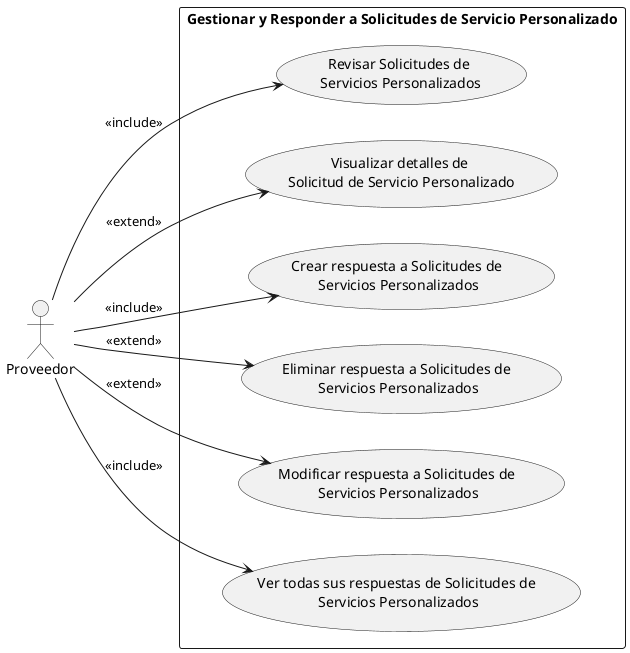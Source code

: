 @startuml
left to right direction
actor "Proveedor"

rectangle "Gestionar y Responder a Solicitudes de Servicio Personalizado" {
    usecase "Revisar Solicitudes de \nServicios Personalizados" as cu1
    usecase "Visualizar detalles de \nSolicitud de Servicio Personalizado" as cu2
    usecase "Crear respuesta a Solicitudes de \nServicios Personalizados" as cu3

    usecase "Eliminar respuesta a Solicitudes de \nServicios Personalizados" as cu4
    usecase "Modificar respuesta a Solicitudes de \nServicios Personalizados" as cu5
    usecase "Ver todas sus respuestas de Solicitudes de \nServicios Personalizados" as cu6
}

Proveedor --> cu1 : <<include>>
Proveedor --> cu2 : <<extend>>
Proveedor --> cu3 : <<include>>
Proveedor --> cu4 : <<extend>>
Proveedor --> cu5 : <<extend>>
Proveedor --> cu6 : <<include>>


@enduml
